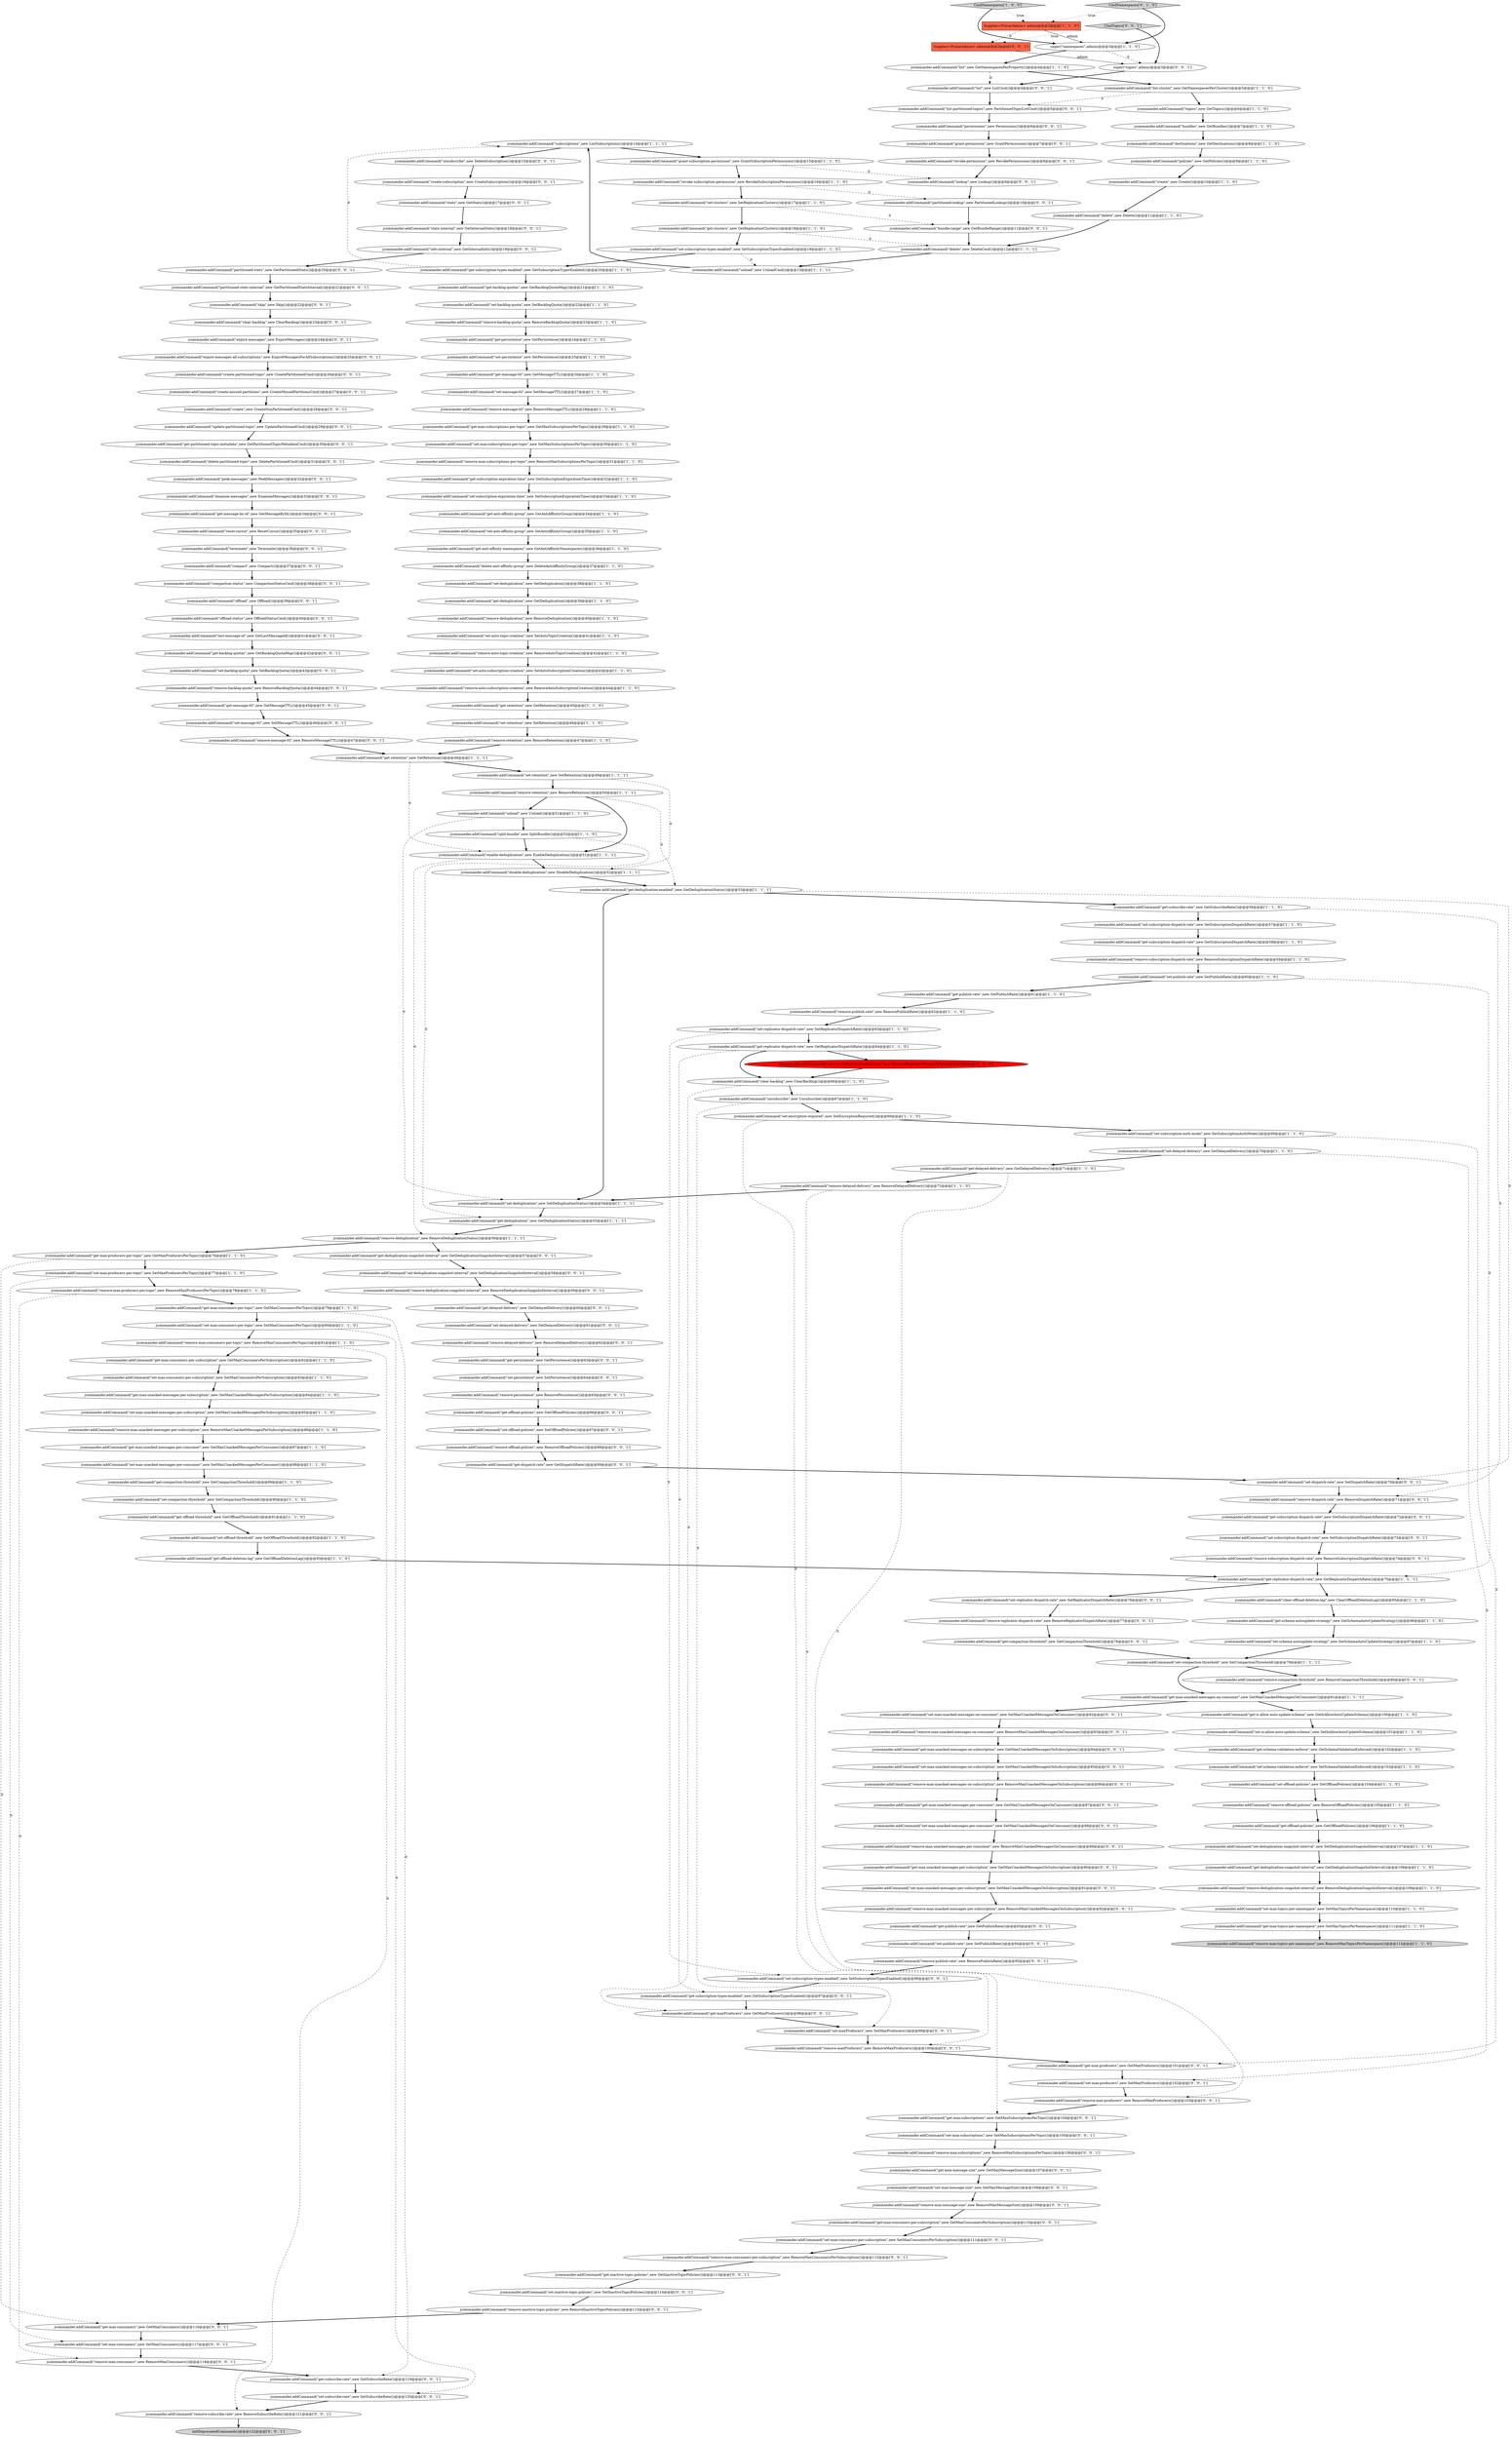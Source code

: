 digraph {
45 [style = filled, label = "jcommander.addCommand(\"set-schema-autoupdate-strategy\",new SetSchemaAutoUpdateStrategy())@@@97@@@['1', '1', '0']", fillcolor = white, shape = ellipse image = "AAA0AAABBB1BBB"];
143 [style = filled, label = "jcommander.addCommand(\"get-max-subscriptions\",new GetMaxSubscriptionsPerTopic())@@@104@@@['0', '0', '1']", fillcolor = white, shape = ellipse image = "AAA0AAABBB3BBB"];
87 [style = filled, label = "jcommander.addCommand(\"get-max-consumers-per-topic\",new GetMaxConsumersPerTopic())@@@79@@@['1', '1', '0']", fillcolor = white, shape = ellipse image = "AAA0AAABBB1BBB"];
219 [style = filled, label = "jcommander.addCommand(\"last-message-id\",new GetLastMessageId())@@@41@@@['0', '0', '1']", fillcolor = white, shape = ellipse image = "AAA0AAABBB3BBB"];
47 [style = filled, label = "jcommander.addCommand(\"get-replicator-dispatch-rate\",new GetReplicatorDispatchRate())@@@75@@@['1', '1', '1']", fillcolor = white, shape = ellipse image = "AAA0AAABBB1BBB"];
74 [style = filled, label = "jcommander.addCommand(\"remove-deduplication\",new RemoveDeduplication())@@@40@@@['1', '1', '0']", fillcolor = white, shape = ellipse image = "AAA0AAABBB1BBB"];
17 [style = filled, label = "jcommander.addCommand(\"set-backlog-quota\",new SetBacklogQuota())@@@22@@@['1', '1', '0']", fillcolor = white, shape = ellipse image = "AAA0AAABBB1BBB"];
13 [style = filled, label = "jcommander.addCommand(\"get-anti-affinity-group\",new GetAntiAffinityGroup())@@@34@@@['1', '1', '0']", fillcolor = white, shape = ellipse image = "AAA0AAABBB1BBB"];
34 [style = filled, label = "jcommander.addCommand(\"disable-deduplication\",new DisableDeduplication())@@@52@@@['1', '1', '1']", fillcolor = white, shape = ellipse image = "AAA0AAABBB1BBB"];
54 [style = filled, label = "jcommander.addCommand(\"create\",new Create())@@@10@@@['1', '1', '0']", fillcolor = white, shape = ellipse image = "AAA0AAABBB1BBB"];
194 [style = filled, label = "jcommander.addCommand(\"get-max-unacked-messages-per-subscription\",new GetMaxUnackedMessagesOnSubscription())@@@90@@@['0', '0', '1']", fillcolor = white, shape = ellipse image = "AAA0AAABBB3BBB"];
78 [style = filled, label = "jcommander.addCommand(\"remove-max-consumers-per-topic\",new RemoveMaxConsumersPerTopic())@@@81@@@['1', '1', '0']", fillcolor = white, shape = ellipse image = "AAA0AAABBB1BBB"];
186 [style = filled, label = "jcommander.addCommand(\"remove-max-unacked-messages-on-subscription\",new RemoveMaxUnackedMessagesOnSubscription())@@@86@@@['0', '0', '1']", fillcolor = white, shape = ellipse image = "AAA0AAABBB3BBB"];
67 [style = filled, label = "jcommander.addCommand(\"get-max-producers-per-topic\",new GetMaxProducersPerTopic())@@@76@@@['1', '1', '0']", fillcolor = white, shape = ellipse image = "AAA0AAABBB1BBB"];
210 [style = filled, label = "jcommander.addCommand(\"expire-messages\",new ExpireMessages())@@@24@@@['0', '0', '1']", fillcolor = white, shape = ellipse image = "AAA0AAABBB3BBB"];
26 [style = filled, label = "jcommander.addCommand(\"get-schema-autoupdate-strategy\",new GetSchemaAutoUpdateStrategy())@@@96@@@['1', '1', '0']", fillcolor = white, shape = ellipse image = "AAA0AAABBB1BBB"];
55 [style = filled, label = "jcommander.addCommand(\"get-backlog-quotas\",new GetBacklogQuotaMap())@@@21@@@['1', '1', '0']", fillcolor = white, shape = ellipse image = "AAA0AAABBB1BBB"];
159 [style = filled, label = "jcommander.addCommand(\"partitioned-lookup\",new PartitionedLookup())@@@10@@@['0', '0', '1']", fillcolor = white, shape = ellipse image = "AAA0AAABBB3BBB"];
73 [style = filled, label = "jcommander.addCommand(\"clear-offload-deletion-lag\",new ClearOffloadDeletionLag())@@@95@@@['1', '1', '0']", fillcolor = white, shape = ellipse image = "AAA0AAABBB1BBB"];
20 [style = filled, label = "jcommander.addCommand(\"get-delayed-delivery\",new GetDelayedDelivery())@@@71@@@['1', '1', '0']", fillcolor = white, shape = ellipse image = "AAA0AAABBB1BBB"];
58 [style = filled, label = "jcommander.addCommand(\"remove-max-unacked-messages-per-subscription\",new RemoveMaxUnackedMessagesPerSubscription())@@@86@@@['1', '1', '0']", fillcolor = white, shape = ellipse image = "AAA0AAABBB1BBB"];
90 [style = filled, label = "jcommander.addCommand(\"set-auto-subscription-creation\",new SetAutoSubscriptionCreation())@@@43@@@['1', '1', '0']", fillcolor = white, shape = ellipse image = "AAA0AAABBB1BBB"];
31 [style = filled, label = "jcommander.addCommand(\"get-max-topics-per-namespace\",new GetMaxTopicsPerNamespace())@@@111@@@['1', '1', '0']", fillcolor = white, shape = ellipse image = "AAA0AAABBB1BBB"];
25 [style = filled, label = "jcommander.addCommand(\"get-retention\",new GetRetention())@@@48@@@['1', '1', '1']", fillcolor = white, shape = ellipse image = "AAA0AAABBB1BBB"];
125 [style = filled, label = "jcommander.addCommand(\"remove-deduplication-snapshot-interval\",new RemoveDeduplicationSnapshotInterval())@@@59@@@['0', '0', '1']", fillcolor = white, shape = ellipse image = "AAA0AAABBB3BBB"];
138 [style = filled, label = "jcommander.addCommand(\"get-subscription-dispatch-rate\",new GetSubscriptionDispatchRate())@@@72@@@['0', '0', '1']", fillcolor = white, shape = ellipse image = "AAA0AAABBB3BBB"];
153 [style = filled, label = "jcommander.addCommand(\"peek-messages\",new PeekMessages())@@@32@@@['0', '0', '1']", fillcolor = white, shape = ellipse image = "AAA0AAABBB3BBB"];
11 [style = filled, label = "jcommander.addCommand(\"set-max-consumers-per-topic\",new SetMaxConsumersPerTopic())@@@80@@@['1', '1', '0']", fillcolor = white, shape = ellipse image = "AAA0AAABBB1BBB"];
181 [style = filled, label = "super(\"topics\",admin)@@@3@@@['0', '0', '1']", fillcolor = white, shape = ellipse image = "AAA0AAABBB3BBB"];
56 [style = filled, label = "jcommander.addCommand(\"set-clusters\",new SetReplicationClusters())@@@17@@@['1', '1', '0']", fillcolor = white, shape = ellipse image = "AAA0AAABBB1BBB"];
114 [style = filled, label = "jcommander.addCommand(\"remove-delayed-delivery\",new RemoveDelayedDelivery())@@@62@@@['0', '0', '1']", fillcolor = white, shape = ellipse image = "AAA0AAABBB3BBB"];
50 [style = filled, label = "jcommander.addCommand(\"set-subscription-auth-mode\",new SetSubscriptionAuthMode())@@@69@@@['1', '1', '0']", fillcolor = white, shape = ellipse image = "AAA0AAABBB1BBB"];
115 [style = filled, label = "jcommander.addCommand(\"partitioned-stats-internal\",new GetPartitionedStatsInternal())@@@21@@@['0', '0', '1']", fillcolor = white, shape = ellipse image = "AAA0AAABBB3BBB"];
215 [style = filled, label = "jcommander.addCommand(\"set-max-unacked-messages-on-consumer\",new SetMaxUnackedMessagesOnConsumer())@@@82@@@['0', '0', '1']", fillcolor = white, shape = ellipse image = "AAA0AAABBB3BBB"];
117 [style = filled, label = "jcommander.addCommand(\"set-persistence\",new SetPersistence())@@@64@@@['0', '0', '1']", fillcolor = white, shape = ellipse image = "AAA0AAABBB3BBB"];
167 [style = filled, label = "jcommander.addCommand(\"get-compaction-threshold\",new GetCompactionThreshold())@@@78@@@['0', '0', '1']", fillcolor = white, shape = ellipse image = "AAA0AAABBB3BBB"];
152 [style = filled, label = "jcommander.addCommand(\"create-subscription\",new CreateSubscription())@@@16@@@['0', '0', '1']", fillcolor = white, shape = ellipse image = "AAA0AAABBB3BBB"];
160 [style = filled, label = "jcommander.addCommand(\"get-max-unacked-messages-per-consumer\",new GetMaxUnackedMessagesOnConsumer())@@@87@@@['0', '0', '1']", fillcolor = white, shape = ellipse image = "AAA0AAABBB3BBB"];
192 [style = filled, label = "jcommander.addCommand(\"skip\",new Skip())@@@22@@@['0', '0', '1']", fillcolor = white, shape = ellipse image = "AAA0AAABBB3BBB"];
100 [style = filled, label = "jcommander.addCommand(\"set-deduplication\",new SetDeduplicationStatus())@@@54@@@['1', '1', '1']", fillcolor = white, shape = ellipse image = "AAA0AAABBB1BBB"];
141 [style = filled, label = "jcommander.addCommand(\"stats\",new GetStats())@@@17@@@['0', '0', '1']", fillcolor = white, shape = ellipse image = "AAA0AAABBB3BBB"];
216 [style = filled, label = "jcommander.addCommand(\"get-max-unacked-messages-on-subscription\",new GetMaxUnackedMessagesOnSubscription())@@@84@@@['0', '0', '1']", fillcolor = white, shape = ellipse image = "AAA0AAABBB3BBB"];
77 [style = filled, label = "jcommander.addCommand(\"get-message-ttl\",new GetMessageTTL())@@@26@@@['1', '1', '0']", fillcolor = white, shape = ellipse image = "AAA0AAABBB1BBB"];
205 [style = filled, label = "jcommander.addCommand(\"permissions\",new Permissions())@@@6@@@['0', '0', '1']", fillcolor = white, shape = ellipse image = "AAA0AAABBB3BBB"];
132 [style = filled, label = "jcommander.addCommand(\"get-inactive-topic-policies\",new GetInactiveTopicPolicies())@@@113@@@['0', '0', '1']", fillcolor = white, shape = ellipse image = "AAA0AAABBB3BBB"];
70 [style = filled, label = "jcommander.addCommand(\"get-max-consumers-per-subscription\",new GetMaxConsumersPerSubscription())@@@82@@@['1', '1', '0']", fillcolor = white, shape = ellipse image = "AAA0AAABBB1BBB"];
64 [style = filled, label = "jcommander.addCommand(\"get-compaction-threshold\",new GetCompactionThreshold())@@@89@@@['1', '1', '0']", fillcolor = white, shape = ellipse image = "AAA0AAABBB1BBB"];
14 [style = filled, label = "jcommander.addCommand(\"delete-anti-affinity-group\",new DeleteAntiAffinityGroup())@@@37@@@['1', '1', '0']", fillcolor = white, shape = ellipse image = "AAA0AAABBB1BBB"];
85 [style = filled, label = "CmdNamespaces['1', '0', '0']", fillcolor = lightgray, shape = diamond image = "AAA0AAABBB1BBB"];
189 [style = filled, label = "jcommander.addCommand(\"expire-messages-all-subscriptions\",new ExpireMessagesForAllSubscriptions())@@@25@@@['0', '0', '1']", fillcolor = white, shape = ellipse image = "AAA0AAABBB3BBB"];
36 [style = filled, label = "Supplier<PulsarAdmin> admin@@@2@@@['1', '1', '0']", fillcolor = tomato, shape = box image = "AAA0AAABBB1BBB"];
213 [style = filled, label = "jcommander.addCommand(\"remove-message-ttl\",new RemoveMessageTTL())@@@47@@@['0', '0', '1']", fillcolor = white, shape = ellipse image = "AAA0AAABBB3BBB"];
188 [style = filled, label = "jcommander.addCommand(\"set-max-unacked-messages-per-consumer\",new SetMaxUnackedMessagesOnConsumer())@@@88@@@['0', '0', '1']", fillcolor = white, shape = ellipse image = "AAA0AAABBB3BBB"];
166 [style = filled, label = "jcommander.addCommand(\"bundle-range\",new GetBundleRange())@@@11@@@['0', '0', '1']", fillcolor = white, shape = ellipse image = "AAA0AAABBB3BBB"];
72 [style = filled, label = "super(\"namespaces\",admin)@@@3@@@['1', '1', '0']", fillcolor = white, shape = ellipse image = "AAA0AAABBB1BBB"];
162 [style = filled, label = "jcommander.addCommand(\"offload\",new Offload())@@@39@@@['0', '0', '1']", fillcolor = white, shape = ellipse image = "AAA0AAABBB3BBB"];
201 [style = filled, label = "jcommander.addCommand(\"offload-status\",new OffloadStatusCmd())@@@40@@@['0', '0', '1']", fillcolor = white, shape = ellipse image = "AAA0AAABBB3BBB"];
158 [style = filled, label = "jcommander.addCommand(\"set-replicator-dispatch-rate\",new SetReplicatorDispatchRate())@@@76@@@['0', '0', '1']", fillcolor = white, shape = ellipse image = "AAA0AAABBB3BBB"];
197 [style = filled, label = "jcommander.addCommand(\"partitioned-stats\",new GetPartitionedStats())@@@20@@@['0', '0', '1']", fillcolor = white, shape = ellipse image = "AAA0AAABBB3BBB"];
84 [style = filled, label = "jcommander.addCommand(\"set-subscription-dispatch-rate\",new SetSubscriptionDispatchRate())@@@57@@@['1', '1', '0']", fillcolor = white, shape = ellipse image = "AAA0AAABBB1BBB"];
190 [style = filled, label = "jcommander.addCommand(\"set-delayed-delivery\",new SetDelayedDelivery())@@@61@@@['0', '0', '1']", fillcolor = white, shape = ellipse image = "AAA0AAABBB3BBB"];
59 [style = filled, label = "jcommander.addCommand(\"remove-message-ttl\",new RemoveMessageTTL())@@@28@@@['1', '1', '0']", fillcolor = white, shape = ellipse image = "AAA0AAABBB1BBB"];
128 [style = filled, label = "jcommander.addCommand(\"remove-max-consumers\",new RemoveMaxConsumers())@@@118@@@['0', '0', '1']", fillcolor = white, shape = ellipse image = "AAA0AAABBB3BBB"];
151 [style = filled, label = "initDeprecatedCommands()@@@122@@@['0', '0', '1']", fillcolor = lightgray, shape = ellipse image = "AAA0AAABBB3BBB"];
154 [style = filled, label = "jcommander.addCommand(\"stats-internal\",new GetInternalStats())@@@18@@@['0', '0', '1']", fillcolor = white, shape = ellipse image = "AAA0AAABBB3BBB"];
164 [style = filled, label = "jcommander.addCommand(\"clear-backlog\",new ClearBacklog())@@@23@@@['0', '0', '1']", fillcolor = white, shape = ellipse image = "AAA0AAABBB3BBB"];
172 [style = filled, label = "jcommander.addCommand(\"set-publish-rate\",new SetPublishRate())@@@94@@@['0', '0', '1']", fillcolor = white, shape = ellipse image = "AAA0AAABBB3BBB"];
3 [style = filled, label = "jcommander.addCommand(\"set-retention\",new SetRetention())@@@46@@@['1', '1', '0']", fillcolor = white, shape = ellipse image = "AAA0AAABBB1BBB"];
193 [style = filled, label = "jcommander.addCommand(\"get-delayed-delivery\",new GetDelayedDelivery())@@@60@@@['0', '0', '1']", fillcolor = white, shape = ellipse image = "AAA0AAABBB3BBB"];
131 [style = filled, label = "jcommander.addCommand(\"remove-compaction-threshold\",new RemoveCompactionThreshold())@@@80@@@['0', '0', '1']", fillcolor = white, shape = ellipse image = "AAA0AAABBB3BBB"];
4 [style = filled, label = "jcommander.addCommand(\"delete\",new Delete())@@@11@@@['1', '1', '0']", fillcolor = white, shape = ellipse image = "AAA0AAABBB1BBB"];
37 [style = filled, label = "jcommander.addCommand(\"set-subscription-types-enabled\",new SetSubscriptionTypesEnabled())@@@19@@@['1', '1', '0']", fillcolor = white, shape = ellipse image = "AAA0AAABBB1BBB"];
170 [style = filled, label = "Supplier<PulsarAdmin> admin@@@2@@@['0', '0', '1']", fillcolor = tomato, shape = box image = "AAA0AAABBB3BBB"];
191 [style = filled, label = "jcommander.addCommand(\"lookup\",new Lookup())@@@9@@@['0', '0', '1']", fillcolor = white, shape = ellipse image = "AAA0AAABBB3BBB"];
57 [style = filled, label = "jcommander.addCommand(\"remove-retention\",new RemoveRetention())@@@47@@@['1', '1', '0']", fillcolor = white, shape = ellipse image = "AAA0AAABBB1BBB"];
71 [style = filled, label = "jcommander.addCommand(\"get-offload-deletion-lag\",new GetOffloadDeletionLag())@@@93@@@['1', '1', '0']", fillcolor = white, shape = ellipse image = "AAA0AAABBB1BBB"];
200 [style = filled, label = "jcommander.addCommand(\"remove-max-unacked-messages-on-consumer\",new RemoveMaxUnackedMessagesOnConsumer())@@@83@@@['0', '0', '1']", fillcolor = white, shape = ellipse image = "AAA0AAABBB3BBB"];
135 [style = filled, label = "jcommander.addCommand(\"set-offload-policies\",new SetOffloadPolicies())@@@67@@@['0', '0', '1']", fillcolor = white, shape = ellipse image = "AAA0AAABBB3BBB"];
22 [style = filled, label = "jcommander.addCommand(\"policies\",new GetPolicies())@@@9@@@['1', '1', '0']", fillcolor = white, shape = ellipse image = "AAA0AAABBB1BBB"];
61 [style = filled, label = "jcommander.addCommand(\"enable-deduplication\",new EnableDeduplication())@@@51@@@['1', '1', '1']", fillcolor = white, shape = ellipse image = "AAA0AAABBB1BBB"];
19 [style = filled, label = "jcommander.addCommand(\"remove-deduplication\",new RemoveDeduplicationStatus())@@@56@@@['1', '1', '1']", fillcolor = white, shape = ellipse image = "AAA0AAABBB1BBB"];
207 [style = filled, label = "jcommander.addCommand(\"remove-max-unacked-messages-per-consumer\",new RemoveMaxUnackedMessagesOnConsumer())@@@89@@@['0', '0', '1']", fillcolor = white, shape = ellipse image = "AAA0AAABBB3BBB"];
9 [style = filled, label = "jcommander.addCommand(\"get-max-subscriptions-per-topic\",new GetMaxSubscriptionsPerTopic())@@@29@@@['1', '1', '0']", fillcolor = white, shape = ellipse image = "AAA0AAABBB1BBB"];
130 [style = filled, label = "jcommander.addCommand(\"get-deduplication-snapshot-interval\",new GetDeduplicationSnapshotInterval())@@@57@@@['0', '0', '1']", fillcolor = white, shape = ellipse image = "AAA0AAABBB3BBB"];
204 [style = filled, label = "CmdTopics['0', '0', '1']", fillcolor = lightgray, shape = diamond image = "AAA0AAABBB3BBB"];
30 [style = filled, label = "jcommander.addCommand(\"set-max-topics-per-namespace\",new SetMaxTopicsPerNamespace())@@@110@@@['1', '1', '0']", fillcolor = white, shape = ellipse image = "AAA0AAABBB1BBB"];
217 [style = filled, label = "jcommander.addCommand(\"get-max-consumers-per-subscription\",new GetMaxConsumersPerSubscription())@@@110@@@['0', '0', '1']", fillcolor = white, shape = ellipse image = "AAA0AAABBB3BBB"];
46 [style = filled, label = "jcommander.addCommand(\"set-anti-affinity-group\",new SetAntiAffinityGroup())@@@35@@@['1', '1', '0']", fillcolor = white, shape = ellipse image = "AAA0AAABBB1BBB"];
76 [style = filled, label = "jcommander.addCommand(\"set-max-consumers-per-subscription\",new SetMaxConsumersPerSubscription())@@@83@@@['1', '1', '0']", fillcolor = white, shape = ellipse image = "AAA0AAABBB1BBB"];
208 [style = filled, label = "jcommander.addCommand(\"set-subscription-types-enabled\",new SetSubscriptionTypesEnabled())@@@96@@@['0', '0', '1']", fillcolor = white, shape = ellipse image = "AAA0AAABBB3BBB"];
102 [style = filled, label = "jcommander.addCommand(\"get-subscribe-rate\",new GetSubscribeRate())@@@56@@@['1', '1', '0']", fillcolor = white, shape = ellipse image = "AAA0AAABBB1BBB"];
33 [style = filled, label = "jcommander.addCommand(\"get-publish-rate\",new GetPublishRate())@@@61@@@['1', '1', '0']", fillcolor = white, shape = ellipse image = "AAA0AAABBB1BBB"];
110 [style = filled, label = "jcommander.addCommand(\"get-offload-policies\",new GetOffloadPolicies())@@@106@@@['1', '1', '0']", fillcolor = white, shape = ellipse image = "AAA0AAABBB1BBB"];
171 [style = filled, label = "jcommander.addCommand(\"remove-inactive-topic-policies\",new RemoveInactiveTopicPolicies())@@@115@@@['0', '0', '1']", fillcolor = white, shape = ellipse image = "AAA0AAABBB3BBB"];
177 [style = filled, label = "jcommander.addCommand(\"set-inactive-topic-policies\",new SetInactiveTopicPolicies())@@@114@@@['0', '0', '1']", fillcolor = white, shape = ellipse image = "AAA0AAABBB3BBB"];
10 [style = filled, label = "jcommander.addCommand(\"set-deduplication\",new SetDeduplication())@@@38@@@['1', '1', '0']", fillcolor = white, shape = ellipse image = "AAA0AAABBB1BBB"];
145 [style = filled, label = "jcommander.addCommand(\"unsubscribe\",new DeleteSubscription())@@@15@@@['0', '0', '1']", fillcolor = white, shape = ellipse image = "AAA0AAABBB3BBB"];
21 [style = filled, label = "jcommander.addCommand(\"remove-subscription-dispatch-rate\",new RemoveSubscriptionDispatchRate())@@@59@@@['1', '1', '0']", fillcolor = white, shape = ellipse image = "AAA0AAABBB1BBB"];
212 [style = filled, label = "jcommander.addCommand(\"delete-partitioned-topic\",new DeletePartitionedCmd())@@@31@@@['0', '0', '1']", fillcolor = white, shape = ellipse image = "AAA0AAABBB3BBB"];
15 [style = filled, label = "jcommander.addCommand(\"get-subscription-types-enabled\",new GetSubscriptionTypesEnabled())@@@20@@@['1', '1', '0']", fillcolor = white, shape = ellipse image = "AAA0AAABBB1BBB"];
96 [style = filled, label = "jcommander.addCommand(\"remove-auto-subscription-creation\",new RemoveAutoSubscriptionCreation())@@@44@@@['1', '1', '0']", fillcolor = white, shape = ellipse image = "AAA0AAABBB1BBB"];
35 [style = filled, label = "jcommander.addCommand(\"set-replicator-dispatch-rate\",new SetReplicatorDispatchRate())@@@63@@@['1', '1', '0']", fillcolor = white, shape = ellipse image = "AAA0AAABBB1BBB"];
142 [style = filled, label = "jcommander.addCommand(\"get-partitioned-topic-metadata\",new GetPartitionedTopicMetadataCmd())@@@30@@@['0', '0', '1']", fillcolor = white, shape = ellipse image = "AAA0AAABBB3BBB"];
127 [style = filled, label = "jcommander.addCommand(\"remove-max-message-size\",new RemoveMaxMessageSize())@@@109@@@['0', '0', '1']", fillcolor = white, shape = ellipse image = "AAA0AAABBB3BBB"];
169 [style = filled, label = "jcommander.addCommand(\"remove-replicator-dispatch-rate\",new RemoveReplicatorDispatchRate())@@@77@@@['0', '0', '1']", fillcolor = white, shape = ellipse image = "AAA0AAABBB3BBB"];
39 [style = filled, label = "jcommander.addCommand(\"get-max-unacked-messages-per-subscription\",new GetMaxUnackedMessagesPerSubscription())@@@84@@@['1', '1', '0']", fillcolor = white, shape = ellipse image = "AAA0AAABBB1BBB"];
5 [style = filled, label = "jcommander.addCommand(\"remove-delayed-delivery\",new RemoveDelayedDelivery())@@@72@@@['1', '1', '0']", fillcolor = white, shape = ellipse image = "AAA0AAABBB1BBB"];
126 [style = filled, label = "jcommander.addCommand(\"remove-subscribe-rate\",new RemoveSubscribeRate())@@@121@@@['0', '0', '1']", fillcolor = white, shape = ellipse image = "AAA0AAABBB3BBB"];
53 [style = filled, label = "jcommander.addCommand(\"subscriptions\",new ListSubscriptions())@@@14@@@['1', '1', '1']", fillcolor = white, shape = ellipse image = "AAA0AAABBB1BBB"];
0 [style = filled, label = "jcommander.addCommand(\"split-bundle\",new SplitBundle())@@@52@@@['1', '1', '0']", fillcolor = white, shape = ellipse image = "AAA0AAABBB1BBB"];
178 [style = filled, label = "jcommander.addCommand(\"set-max-consumers\",new SetMaxConsumers())@@@117@@@['0', '0', '1']", fillcolor = white, shape = ellipse image = "AAA0AAABBB3BBB"];
155 [style = filled, label = "jcommander.addCommand(\"remove-maxProducers\",new RemoveMaxProducers())@@@100@@@['0', '0', '1']", fillcolor = white, shape = ellipse image = "AAA0AAABBB3BBB"];
150 [style = filled, label = "jcommander.addCommand(\"get-message-ttl\",new GetMessageTTL())@@@45@@@['0', '0', '1']", fillcolor = white, shape = ellipse image = "AAA0AAABBB3BBB"];
82 [style = filled, label = "jcommander.addCommand(\"get-max-unacked-messages-on-consumer\",new GetMaxUnackedMessagesOnConsumer())@@@81@@@['1', '1', '1']", fillcolor = white, shape = ellipse image = "AAA0AAABBB1BBB"];
94 [style = filled, label = "jcommander.addCommand(\"remove-max-topics-per-namespace\",new RemoveMaxTopicsPerNamespace())@@@112@@@['1', '1', '0']", fillcolor = lightgray, shape = ellipse image = "AAA0AAABBB1BBB"];
62 [style = filled, label = "jcommander.addCommand(\"get-offload-threshold\",new GetOffloadThreshold())@@@91@@@['1', '1', '0']", fillcolor = white, shape = ellipse image = "AAA0AAABBB1BBB"];
121 [style = filled, label = "jcommander.addCommand(\"remove-max-consumers-per-subscription\",new RemoveMaxConsumersPerSubscription())@@@112@@@['0', '0', '1']", fillcolor = white, shape = ellipse image = "AAA0AAABBB3BBB"];
66 [style = filled, label = "jcommander.addCommand(\"set-compaction-threshold\",new SetCompactionThreshold())@@@90@@@['1', '1', '0']", fillcolor = white, shape = ellipse image = "AAA0AAABBB1BBB"];
136 [style = filled, label = "jcommander.addCommand(\"set-message-ttl\",new SetMessageTTL())@@@46@@@['0', '0', '1']", fillcolor = white, shape = ellipse image = "AAA0AAABBB3BBB"];
176 [style = filled, label = "jcommander.addCommand(\"get-persistence\",new GetPersistence())@@@63@@@['0', '0', '1']", fillcolor = white, shape = ellipse image = "AAA0AAABBB3BBB"];
32 [style = filled, label = "jcommander.addCommand(\"set-retention\",new SetRetention())@@@49@@@['1', '1', '1']", fillcolor = white, shape = ellipse image = "AAA0AAABBB1BBB"];
103 [style = filled, label = "jcommander.addCommand(\"grant-subscription-permission\",new GrantSubscriptionPermissions())@@@15@@@['1', '1', '0']", fillcolor = white, shape = ellipse image = "AAA0AAABBB1BBB"];
148 [style = filled, label = "jcommander.addCommand(\"set-dispatch-rate\",new SetDispatchRate())@@@70@@@['0', '0', '1']", fillcolor = white, shape = ellipse image = "AAA0AAABBB3BBB"];
12 [style = filled, label = "jcommander.addCommand(\"get-deduplication-snapshot-interval\",new GetDeduplicationSnapshotInterval())@@@108@@@['1', '1', '0']", fillcolor = white, shape = ellipse image = "AAA0AAABBB1BBB"];
165 [style = filled, label = "jcommander.addCommand(\"create-partitioned-topic\",new CreatePartitionedCmd())@@@26@@@['0', '0', '1']", fillcolor = white, shape = ellipse image = "AAA0AAABBB3BBB"];
146 [style = filled, label = "jcommander.addCommand(\"get-publish-rate\",new GetPublishRate())@@@93@@@['0', '0', '1']", fillcolor = white, shape = ellipse image = "AAA0AAABBB3BBB"];
161 [style = filled, label = "jcommander.addCommand(\"remove-publish-rate\",new RemovePublishRate())@@@95@@@['0', '0', '1']", fillcolor = white, shape = ellipse image = "AAA0AAABBB3BBB"];
179 [style = filled, label = "jcommander.addCommand(\"remove-max-producers\",new RemoveMaxProducers())@@@103@@@['0', '0', '1']", fillcolor = white, shape = ellipse image = "AAA0AAABBB3BBB"];
1 [style = filled, label = "jcommander.addCommand(\"set-offload-threshold\",new SetOffloadThreshold())@@@92@@@['1', '1', '0']", fillcolor = white, shape = ellipse image = "AAA0AAABBB1BBB"];
79 [style = filled, label = "jcommander.addCommand(\"remove-publish-rate\",new RemovePublishRate())@@@62@@@['1', '1', '0']", fillcolor = white, shape = ellipse image = "AAA0AAABBB1BBB"];
111 [style = filled, label = "jcommander.addCommand(\"remove-replicator-dispatch-rate\",new RemoveReplicatorDispatchRate())@@@65@@@['0', '1', '0']", fillcolor = red, shape = ellipse image = "AAA1AAABBB2BBB"];
6 [style = filled, label = "jcommander.addCommand(\"get-clusters\",new GetReplicationClusters())@@@18@@@['1', '1', '0']", fillcolor = white, shape = ellipse image = "AAA0AAABBB1BBB"];
185 [style = filled, label = "jcommander.addCommand(\"get-max-producers\",new GetMaxProducers())@@@101@@@['0', '0', '1']", fillcolor = white, shape = ellipse image = "AAA0AAABBB3BBB"];
106 [style = filled, label = "jcommander.addCommand(\"remove-offload-policies\",new RemoveOffloadPolicies())@@@105@@@['1', '1', '0']", fillcolor = white, shape = ellipse image = "AAA0AAABBB1BBB"];
18 [style = filled, label = "jcommander.addCommand(\"set-max-subscriptions-per-topic\",new SetMaxSubscriptionsPerTopic())@@@30@@@['1', '1', '0']", fillcolor = white, shape = ellipse image = "AAA0AAABBB1BBB"];
29 [style = filled, label = "jcommander.addCommand(\"get-retention\",new GetRetention())@@@45@@@['1', '1', '0']", fillcolor = white, shape = ellipse image = "AAA0AAABBB1BBB"];
42 [style = filled, label = "jcommander.addCommand(\"remove-retention\",new RemoveRetention())@@@50@@@['1', '1', '1']", fillcolor = white, shape = ellipse image = "AAA0AAABBB1BBB"];
60 [style = filled, label = "jcommander.addCommand(\"unload\",new UnloadCmd())@@@13@@@['1', '1', '1']", fillcolor = white, shape = ellipse image = "AAA0AAABBB1BBB"];
23 [style = filled, label = "jcommander.addCommand(\"remove-backlog-quota\",new RemoveBacklogQuota())@@@23@@@['1', '1', '0']", fillcolor = white, shape = ellipse image = "AAA0AAABBB1BBB"];
52 [style = filled, label = "jcommander.addCommand(\"get-is-allow-auto-update-schema\",new GetIsAllowAutoUpdateSchema())@@@100@@@['1', '1', '0']", fillcolor = white, shape = ellipse image = "AAA0AAABBB1BBB"];
48 [style = filled, label = "jcommander.addCommand(\"set-persistence\",new SetPersistence())@@@25@@@['1', '1', '0']", fillcolor = white, shape = ellipse image = "AAA0AAABBB1BBB"];
196 [style = filled, label = "jcommander.addCommand(\"create\",new CreateNonPartitionedCmd())@@@28@@@['0', '0', '1']", fillcolor = white, shape = ellipse image = "AAA0AAABBB3BBB"];
7 [style = filled, label = "jcommander.addCommand(\"set-max-producers-per-topic\",new SetMaxProducersPerTopic())@@@77@@@['1', '1', '0']", fillcolor = white, shape = ellipse image = "AAA0AAABBB1BBB"];
123 [style = filled, label = "jcommander.addCommand(\"update-partitioned-topic\",new UpdatePartitionedCmd())@@@29@@@['0', '0', '1']", fillcolor = white, shape = ellipse image = "AAA0AAABBB3BBB"];
107 [style = filled, label = "jcommander.addCommand(\"get-subscription-expiration-time\",new GetSubscriptionExpirationTime())@@@32@@@['1', '1', '0']", fillcolor = white, shape = ellipse image = "AAA0AAABBB1BBB"];
149 [style = filled, label = "jcommander.addCommand(\"remove-backlog-quota\",new RemoveBacklogQuota())@@@44@@@['0', '0', '1']", fillcolor = white, shape = ellipse image = "AAA0AAABBB3BBB"];
199 [style = filled, label = "jcommander.addCommand(\"remove-dispatch-rate\",new RemoveDispatchRate())@@@71@@@['0', '0', '1']", fillcolor = white, shape = ellipse image = "AAA0AAABBB3BBB"];
93 [style = filled, label = "jcommander.addCommand(\"set-offload-policies\",new SetOffloadPolicies())@@@104@@@['1', '1', '0']", fillcolor = white, shape = ellipse image = "AAA0AAABBB1BBB"];
51 [style = filled, label = "jcommander.addCommand(\"set-deduplication-snapshot-interval\",new SetDeduplicationSnapshotInterval())@@@107@@@['1', '1', '0']", fillcolor = white, shape = ellipse image = "AAA0AAABBB1BBB"];
157 [style = filled, label = "jcommander.addCommand(\"get-max-message-size\",new GetMaxMessageSize())@@@107@@@['0', '0', '1']", fillcolor = white, shape = ellipse image = "AAA0AAABBB3BBB"];
133 [style = filled, label = "jcommander.addCommand(\"set-backlog-quota\",new SetBacklogQuota())@@@43@@@['0', '0', '1']", fillcolor = white, shape = ellipse image = "AAA0AAABBB3BBB"];
49 [style = filled, label = "jcommander.addCommand(\"get-persistence\",new GetPersistence())@@@24@@@['1', '1', '0']", fillcolor = white, shape = ellipse image = "AAA0AAABBB1BBB"];
140 [style = filled, label = "jcommander.addCommand(\"get-maxProducers\",new GetMaxProducers())@@@98@@@['0', '0', '1']", fillcolor = white, shape = ellipse image = "AAA0AAABBB3BBB"];
86 [style = filled, label = "jcommander.addCommand(\"get-subscription-dispatch-rate\",new GetSubscriptionDispatchRate())@@@58@@@['1', '1', '0']", fillcolor = white, shape = ellipse image = "AAA0AAABBB1BBB"];
134 [style = filled, label = "jcommander.addCommand(\"get-backlog-quotas\",new GetBacklogQuotaMap())@@@42@@@['0', '0', '1']", fillcolor = white, shape = ellipse image = "AAA0AAABBB3BBB"];
28 [style = filled, label = "jcommander.addCommand(\"set-is-allow-auto-update-schema\",new SetIsAllowAutoUpdateSchema())@@@101@@@['1', '1', '0']", fillcolor = white, shape = ellipse image = "AAA0AAABBB1BBB"];
184 [style = filled, label = "jcommander.addCommand(\"create-missed-partitions\",new CreateMissedPartitionsCmd())@@@27@@@['0', '0', '1']", fillcolor = white, shape = ellipse image = "AAA0AAABBB3BBB"];
120 [style = filled, label = "jcommander.addCommand(\"examine-messages\",new ExamineMessages())@@@33@@@['0', '0', '1']", fillcolor = white, shape = ellipse image = "AAA0AAABBB3BBB"];
198 [style = filled, label = "jcommander.addCommand(\"get-dispatch-rate\",new GetDispatchRate())@@@69@@@['0', '0', '1']", fillcolor = white, shape = ellipse image = "AAA0AAABBB3BBB"];
214 [style = filled, label = "jcommander.addCommand(\"grant-permission\",new GrantPermissions())@@@7@@@['0', '0', '1']", fillcolor = white, shape = ellipse image = "AAA0AAABBB3BBB"];
83 [style = filled, label = "jcommander.addCommand(\"remove-max-subscriptions-per-topic\",new RemoveMaxSubscriptionsPerTopic())@@@31@@@['1', '1', '0']", fillcolor = white, shape = ellipse image = "AAA0AAABBB1BBB"];
95 [style = filled, label = "jcommander.addCommand(\"revoke-subscription-permission\",new RevokeSubscriptionPermissions())@@@16@@@['1', '1', '0']", fillcolor = white, shape = ellipse image = "AAA0AAABBB1BBB"];
163 [style = filled, label = "jcommander.addCommand(\"info-internal\",new GetInternalInfo())@@@19@@@['0', '0', '1']", fillcolor = white, shape = ellipse image = "AAA0AAABBB3BBB"];
119 [style = filled, label = "jcommander.addCommand(\"list\",new ListCmd())@@@4@@@['0', '0', '1']", fillcolor = white, shape = ellipse image = "AAA0AAABBB3BBB"];
174 [style = filled, label = "jcommander.addCommand(\"set-subscription-dispatch-rate\",new SetSubscriptionDispatchRate())@@@73@@@['0', '0', '1']", fillcolor = white, shape = ellipse image = "AAA0AAABBB3BBB"];
202 [style = filled, label = "jcommander.addCommand(\"remove-offload-policies\",new RemoveOffloadPolicies())@@@68@@@['0', '0', '1']", fillcolor = white, shape = ellipse image = "AAA0AAABBB3BBB"];
209 [style = filled, label = "jcommander.addCommand(\"terminate\",new Terminate())@@@36@@@['0', '0', '1']", fillcolor = white, shape = ellipse image = "AAA0AAABBB3BBB"];
98 [style = filled, label = "jcommander.addCommand(\"set-encryption-required\",new SetEncryptionRequired())@@@68@@@['1', '1', '0']", fillcolor = white, shape = ellipse image = "AAA0AAABBB1BBB"];
211 [style = filled, label = "jcommander.addCommand(\"get-subscribe-rate\",new GetSubscribeRate())@@@119@@@['0', '0', '1']", fillcolor = white, shape = ellipse image = "AAA0AAABBB3BBB"];
112 [style = filled, label = "CmdNamespaces['0', '1', '0']", fillcolor = lightgray, shape = diamond image = "AAA0AAABBB2BBB"];
124 [style = filled, label = "jcommander.addCommand(\"get-subscription-types-enabled\",new GetSubscriptionTypesEnabled())@@@97@@@['0', '0', '1']", fillcolor = white, shape = ellipse image = "AAA0AAABBB3BBB"];
147 [style = filled, label = "jcommander.addCommand(\"set-max-unacked-messages-per-subscription\",new SetMaxUnackedMessagesOnSubscription())@@@91@@@['0', '0', '1']", fillcolor = white, shape = ellipse image = "AAA0AAABBB3BBB"];
63 [style = filled, label = "jcommander.addCommand(\"set-publish-rate\",new SetPublishRate())@@@60@@@['1', '1', '0']", fillcolor = white, shape = ellipse image = "AAA0AAABBB1BBB"];
75 [style = filled, label = "jcommander.addCommand(\"unsubscribe\",new Unsubscribe())@@@67@@@['1', '1', '0']", fillcolor = white, shape = ellipse image = "AAA0AAABBB1BBB"];
116 [style = filled, label = "jcommander.addCommand(\"remove-persistence\",new RemovePersistence())@@@65@@@['0', '0', '1']", fillcolor = white, shape = ellipse image = "AAA0AAABBB3BBB"];
206 [style = filled, label = "jcommander.addCommand(\"remove-max-unacked-messages-per-subscription\",new RemoveMaxUnackedMessagesOnSubscription())@@@92@@@['0', '0', '1']", fillcolor = white, shape = ellipse image = "AAA0AAABBB3BBB"];
27 [style = filled, label = "jcommander.addCommand(\"set-compaction-threshold\",new SetCompactionThreshold())@@@79@@@['1', '1', '1']", fillcolor = white, shape = ellipse image = "AAA0AAABBB1BBB"];
41 [style = filled, label = "jcommander.addCommand(\"list-cluster\",new GetNamespacesPerCluster())@@@5@@@['1', '1', '0']", fillcolor = white, shape = ellipse image = "AAA0AAABBB1BBB"];
2 [style = filled, label = "jcommander.addCommand(\"set-subscription-expiration-time\",new SetSubscriptionExpirationTime())@@@33@@@['1', '1', '0']", fillcolor = white, shape = ellipse image = "AAA0AAABBB1BBB"];
24 [style = filled, label = "jcommander.addCommand(\"topics\",new GetTopics())@@@6@@@['1', '1', '0']", fillcolor = white, shape = ellipse image = "AAA0AAABBB1BBB"];
139 [style = filled, label = "jcommander.addCommand(\"set-deduplication-snapshot-interval\",new SetDeduplicationSnapshotInterval())@@@58@@@['0', '0', '1']", fillcolor = white, shape = ellipse image = "AAA0AAABBB3BBB"];
129 [style = filled, label = "jcommander.addCommand(\"remove-subscription-dispatch-rate\",new RemoveSubscriptionDispatchRate())@@@74@@@['0', '0', '1']", fillcolor = white, shape = ellipse image = "AAA0AAABBB3BBB"];
182 [style = filled, label = "jcommander.addCommand(\"set-max-unacked-messages-on-subscription\",new SetMaxUnackedMessagesOnSubscription())@@@85@@@['0', '0', '1']", fillcolor = white, shape = ellipse image = "AAA0AAABBB3BBB"];
88 [style = filled, label = "jcommander.addCommand(\"set-delayed-delivery\",new SetDelayedDelivery())@@@70@@@['1', '1', '0']", fillcolor = white, shape = ellipse image = "AAA0AAABBB1BBB"];
113 [style = filled, label = "jcommander.addCommand(\"list-partitioned-topics\",new PartitionedTopicListCmd())@@@5@@@['0', '0', '1']", fillcolor = white, shape = ellipse image = "AAA0AAABBB3BBB"];
81 [style = filled, label = "jcommander.addCommand(\"get-deduplication-enabled\",new GetDeduplicationStatus())@@@53@@@['1', '1', '1']", fillcolor = white, shape = ellipse image = "AAA0AAABBB1BBB"];
80 [style = filled, label = "jcommander.addCommand(\"set-schema-validation-enforce\",new SetSchemaValidationEnforced())@@@103@@@['1', '1', '0']", fillcolor = white, shape = ellipse image = "AAA0AAABBB1BBB"];
156 [style = filled, label = "jcommander.addCommand(\"set-max-producers\",new SetMaxProducers())@@@102@@@['0', '0', '1']", fillcolor = white, shape = ellipse image = "AAA0AAABBB3BBB"];
8 [style = filled, label = "jcommander.addCommand(\"set-message-ttl\",new SetMessageTTL())@@@27@@@['1', '1', '0']", fillcolor = white, shape = ellipse image = "AAA0AAABBB1BBB"];
89 [style = filled, label = "jcommander.addCommand(\"set-max-unacked-messages-per-consumer\",new SetMaxUnackedMessagesPerConsumer())@@@88@@@['1', '1', '0']", fillcolor = white, shape = ellipse image = "AAA0AAABBB1BBB"];
108 [style = filled, label = "jcommander.addCommand(\"get-schema-validation-enforce\",new GetSchemaValidationEnforced())@@@102@@@['1', '1', '0']", fillcolor = white, shape = ellipse image = "AAA0AAABBB1BBB"];
101 [style = filled, label = "jcommander.addCommand(\"get-replicator-dispatch-rate\",new GetReplicatorDispatchRate())@@@64@@@['1', '1', '0']", fillcolor = white, shape = ellipse image = "AAA0AAABBB1BBB"];
180 [style = filled, label = "jcommander.addCommand(\"reset-cursor\",new ResetCursor())@@@35@@@['0', '0', '1']", fillcolor = white, shape = ellipse image = "AAA0AAABBB3BBB"];
137 [style = filled, label = "jcommander.addCommand(\"remove-max-subscriptions\",new RemoveMaxSubscriptionsPerTopic())@@@106@@@['0', '0', '1']", fillcolor = white, shape = ellipse image = "AAA0AAABBB3BBB"];
38 [style = filled, label = "jcommander.addCommand(\"clear-backlog\",new ClearBacklog())@@@66@@@['1', '1', '0']", fillcolor = white, shape = ellipse image = "AAA0AAABBB1BBB"];
40 [style = filled, label = "jcommander.addCommand(\"remove-deduplication-snapshot-interval\",new RemoveDeduplicationSnapshotInterval())@@@109@@@['1', '1', '0']", fillcolor = white, shape = ellipse image = "AAA0AAABBB1BBB"];
109 [style = filled, label = "jcommander.addCommand(\"get-max-unacked-messages-per-consumer\",new GetMaxUnackedMessagesPerConsumer())@@@87@@@['1', '1', '0']", fillcolor = white, shape = ellipse image = "AAA0AAABBB1BBB"];
43 [style = filled, label = "jcommander.addCommand(\"list\",new GetNamespacesPerProperty())@@@4@@@['1', '1', '0']", fillcolor = white, shape = ellipse image = "AAA0AAABBB1BBB"];
91 [style = filled, label = "jcommander.addCommand(\"set-max-unacked-messages-per-subscription\",new SetMaxUnackedMessagesPerSubscription())@@@85@@@['1', '1', '0']", fillcolor = white, shape = ellipse image = "AAA0AAABBB1BBB"];
175 [style = filled, label = "jcommander.addCommand(\"compaction-status\",new CompactionStatusCmd())@@@38@@@['0', '0', '1']", fillcolor = white, shape = ellipse image = "AAA0AAABBB3BBB"];
187 [style = filled, label = "jcommander.addCommand(\"set-maxProducers\",new SetMaxProducers())@@@99@@@['0', '0', '1']", fillcolor = white, shape = ellipse image = "AAA0AAABBB3BBB"];
69 [style = filled, label = "jcommander.addCommand(\"get-deduplication\",new GetDeduplication())@@@39@@@['1', '1', '0']", fillcolor = white, shape = ellipse image = "AAA0AAABBB1BBB"];
44 [style = filled, label = "jcommander.addCommand(\"delete\",new DeleteCmd())@@@12@@@['1', '1', '1']", fillcolor = white, shape = ellipse image = "AAA0AAABBB1BBB"];
218 [style = filled, label = "jcommander.addCommand(\"set-max-message-size\",new SetMaxMessageSize())@@@108@@@['0', '0', '1']", fillcolor = white, shape = ellipse image = "AAA0AAABBB3BBB"];
168 [style = filled, label = "jcommander.addCommand(\"compact\",new Compact())@@@37@@@['0', '0', '1']", fillcolor = white, shape = ellipse image = "AAA0AAABBB3BBB"];
65 [style = filled, label = "jcommander.addCommand(\"remove-max-producers-per-topic\",new RemoveMaxProducersPerTopic())@@@78@@@['1', '1', '0']", fillcolor = white, shape = ellipse image = "AAA0AAABBB1BBB"];
118 [style = filled, label = "jcommander.addCommand(\"set-subscribe-rate\",new SetSubscribeRate())@@@120@@@['0', '0', '1']", fillcolor = white, shape = ellipse image = "AAA0AAABBB3BBB"];
68 [style = filled, label = "jcommander.addCommand(\"get-anti-affinity-namespaces\",new GetAntiAffinityNamespaces())@@@36@@@['1', '1', '0']", fillcolor = white, shape = ellipse image = "AAA0AAABBB1BBB"];
183 [style = filled, label = "jcommander.addCommand(\"set-max-consumers-per-subscription\",new SetMaxConsumersPerSubscription())@@@111@@@['0', '0', '1']", fillcolor = white, shape = ellipse image = "AAA0AAABBB3BBB"];
16 [style = filled, label = "jcommander.addCommand(\"destinations\",new GetDestinations())@@@8@@@['1', '1', '0']", fillcolor = white, shape = ellipse image = "AAA0AAABBB1BBB"];
173 [style = filled, label = "jcommander.addCommand(\"revoke-permission\",new RevokePermissions())@@@8@@@['0', '0', '1']", fillcolor = white, shape = ellipse image = "AAA0AAABBB3BBB"];
195 [style = filled, label = "jcommander.addCommand(\"get-message-by-id\",new GetMessageById())@@@34@@@['0', '0', '1']", fillcolor = white, shape = ellipse image = "AAA0AAABBB3BBB"];
144 [style = filled, label = "jcommander.addCommand(\"set-max-subscriptions\",new SetMaxSubscriptionsPerTopic())@@@105@@@['0', '0', '1']", fillcolor = white, shape = ellipse image = "AAA0AAABBB3BBB"];
99 [style = filled, label = "jcommander.addCommand(\"set-auto-topic-creation\",new SetAutoTopicCreation())@@@41@@@['1', '1', '0']", fillcolor = white, shape = ellipse image = "AAA0AAABBB1BBB"];
97 [style = filled, label = "jcommander.addCommand(\"remove-auto-topic-creation\",new RemoveAutoTopicCreation())@@@42@@@['1', '1', '0']", fillcolor = white, shape = ellipse image = "AAA0AAABBB1BBB"];
104 [style = filled, label = "jcommander.addCommand(\"bundles\",new GetBundles())@@@7@@@['1', '1', '0']", fillcolor = white, shape = ellipse image = "AAA0AAABBB1BBB"];
203 [style = filled, label = "jcommander.addCommand(\"get-max-consumers\",new GetMaxConsumers())@@@116@@@['0', '0', '1']", fillcolor = white, shape = ellipse image = "AAA0AAABBB3BBB"];
92 [style = filled, label = "jcommander.addCommand(\"unload\",new Unload())@@@51@@@['1', '1', '0']", fillcolor = white, shape = ellipse image = "AAA0AAABBB1BBB"];
122 [style = filled, label = "jcommander.addCommand(\"get-offload-policies\",new GetOffloadPolicies())@@@66@@@['0', '0', '1']", fillcolor = white, shape = ellipse image = "AAA0AAABBB3BBB"];
105 [style = filled, label = "jcommander.addCommand(\"get-deduplication\",new GetDeduplicationStatus())@@@55@@@['1', '1', '1']", fillcolor = white, shape = ellipse image = "AAA0AAABBB1BBB"];
48->77 [style = bold, label=""];
15->55 [style = bold, label=""];
55->17 [style = bold, label=""];
177->171 [style = bold, label=""];
141->154 [style = bold, label=""];
150->136 [style = bold, label=""];
164->210 [style = bold, label=""];
96->29 [style = bold, label=""];
78->70 [style = bold, label=""];
59->9 [style = bold, label=""];
45->27 [style = bold, label=""];
175->162 [style = bold, label=""];
82->215 [style = bold, label=""];
60->53 [style = bold, label=""];
49->48 [style = bold, label=""];
106->110 [style = bold, label=""];
112->36 [style = dotted, label="true"];
186->160 [style = bold, label=""];
37->15 [style = bold, label=""];
66->62 [style = bold, label=""];
185->156 [style = bold, label=""];
204->170 [style = dotted, label="true"];
27->82 [style = bold, label=""];
115->192 [style = bold, label=""];
136->213 [style = bold, label=""];
167->27 [style = bold, label=""];
88->20 [style = bold, label=""];
4->44 [style = bold, label=""];
32->34 [style = dashed, label="0"];
53->103 [style = bold, label=""];
190->114 [style = bold, label=""];
99->97 [style = bold, label=""];
38->140 [style = dashed, label="0"];
103->191 [style = dashed, label="0"];
77->8 [style = bold, label=""];
205->214 [style = bold, label=""];
52->28 [style = bold, label=""];
180->209 [style = bold, label=""];
174->129 [style = bold, label=""];
146->172 [style = bold, label=""];
12->40 [style = bold, label=""];
170->181 [style = solid, label="admin"];
204->181 [style = bold, label=""];
98->155 [style = dashed, label="0"];
65->87 [style = bold, label=""];
71->47 [style = bold, label=""];
162->201 [style = bold, label=""];
88->156 [style = dashed, label="0"];
129->47 [style = bold, label=""];
104->16 [style = bold, label=""];
130->139 [style = bold, label=""];
118->126 [style = bold, label=""];
171->203 [style = bold, label=""];
102->199 [style = dashed, label="0"];
50->185 [style = dashed, label="0"];
81->102 [style = bold, label=""];
13->46 [style = bold, label=""];
195->180 [style = bold, label=""];
67->203 [style = dashed, label="0"];
82->52 [style = bold, label=""];
15->53 [style = dashed, label="0"];
25->61 [style = dashed, label="0"];
169->167 [style = bold, label=""];
81->148 [style = dashed, label="0"];
191->159 [style = bold, label=""];
61->19 [style = dashed, label="0"];
28->108 [style = bold, label=""];
189->165 [style = bold, label=""];
216->182 [style = bold, label=""];
187->155 [style = bold, label=""];
122->135 [style = bold, label=""];
128->211 [style = bold, label=""];
80->93 [style = bold, label=""];
23->49 [style = bold, label=""];
68->14 [style = bold, label=""];
149->150 [style = bold, label=""];
124->140 [style = bold, label=""];
100->105 [style = bold, label=""];
160->188 [style = bold, label=""];
108->80 [style = bold, label=""];
27->131 [style = bold, label=""];
215->200 [style = bold, label=""];
105->19 [style = bold, label=""];
121->132 [style = bold, label=""];
110->51 [style = bold, label=""];
41->113 [style = dashed, label="0"];
168->175 [style = bold, label=""];
81->100 [style = bold, label=""];
14->10 [style = bold, label=""];
201->219 [style = bold, label=""];
148->199 [style = bold, label=""];
91->58 [style = bold, label=""];
209->168 [style = bold, label=""];
90->96 [style = bold, label=""];
72->181 [style = dashed, label="0"];
172->161 [style = bold, label=""];
173->191 [style = bold, label=""];
57->25 [style = bold, label=""];
206->146 [style = bold, label=""];
86->21 [style = bold, label=""];
111->38 [style = bold, label=""];
208->124 [style = bold, label=""];
72->43 [style = bold, label=""];
188->207 [style = bold, label=""];
5->100 [style = bold, label=""];
165->184 [style = bold, label=""];
139->125 [style = bold, label=""];
74->99 [style = bold, label=""];
11->78 [style = bold, label=""];
95->159 [style = dashed, label="0"];
154->163 [style = bold, label=""];
42->92 [style = bold, label=""];
92->0 [style = bold, label=""];
157->218 [style = bold, label=""];
78->126 [style = dashed, label="0"];
102->84 [style = bold, label=""];
64->66 [style = bold, label=""];
214->173 [style = bold, label=""];
46->68 [style = bold, label=""];
83->107 [style = bold, label=""];
22->54 [style = bold, label=""];
143->144 [style = bold, label=""];
145->152 [style = bold, label=""];
32->42 [style = bold, label=""];
95->56 [style = bold, label=""];
144->137 [style = bold, label=""];
36->170 [style = dashed, label="0"];
6->44 [style = dashed, label="0"];
42->61 [style = bold, label=""];
161->208 [style = bold, label=""];
217->183 [style = bold, label=""];
18->83 [style = bold, label=""];
69->74 [style = bold, label=""];
19->67 [style = bold, label=""];
53->145 [style = bold, label=""];
56->6 [style = bold, label=""];
153->120 [style = bold, label=""];
67->7 [style = bold, label=""];
135->202 [style = bold, label=""];
62->1 [style = bold, label=""];
193->190 [style = bold, label=""];
125->193 [style = bold, label=""];
85->36 [style = dotted, label="true"];
101->111 [style = bold, label=""];
213->25 [style = bold, label=""];
137->157 [style = bold, label=""];
51->12 [style = bold, label=""];
199->138 [style = bold, label=""];
159->166 [style = bold, label=""];
87->11 [style = bold, label=""];
184->196 [style = bold, label=""];
11->118 [style = dashed, label="0"];
112->72 [style = bold, label=""];
176->117 [style = bold, label=""];
8->59 [style = bold, label=""];
70->76 [style = bold, label=""];
126->151 [style = bold, label=""];
56->166 [style = dashed, label="0"];
202->198 [style = bold, label=""];
107->2 [style = bold, label=""];
17->23 [style = bold, label=""];
196->123 [style = bold, label=""];
218->127 [style = bold, label=""];
197->115 [style = bold, label=""];
212->153 [style = bold, label=""];
5->143 [style = dashed, label="0"];
200->216 [style = bold, label=""];
6->37 [style = bold, label=""];
87->211 [style = dashed, label="0"];
33->79 [style = bold, label=""];
36->72 [style = solid, label="admin"];
89->64 [style = bold, label=""];
61->34 [style = bold, label=""];
93->106 [style = bold, label=""];
9->18 [style = bold, label=""];
35->101 [style = bold, label=""];
73->26 [style = bold, label=""];
92->100 [style = dashed, label="0"];
30->31 [style = bold, label=""];
0->61 [style = bold, label=""];
76->39 [style = bold, label=""];
142->212 [style = bold, label=""];
203->178 [style = bold, label=""];
113->205 [style = bold, label=""];
101->124 [style = dashed, label="0"];
120->195 [style = bold, label=""];
43->41 [style = bold, label=""];
178->128 [style = bold, label=""];
40->30 [style = bold, label=""];
42->81 [style = dashed, label="0"];
179->143 [style = bold, label=""];
133->149 [style = bold, label=""];
97->90 [style = bold, label=""];
43->119 [style = dashed, label="0"];
37->60 [style = dashed, label="0"];
38->75 [style = bold, label=""];
0->105 [style = dashed, label="0"];
134->133 [style = bold, label=""];
127->217 [style = bold, label=""];
44->60 [style = bold, label=""];
63->33 [style = bold, label=""];
79->35 [style = bold, label=""];
85->72 [style = bold, label=""];
41->24 [style = bold, label=""];
166->44 [style = bold, label=""];
50->88 [style = bold, label=""];
192->164 [style = bold, label=""];
210->189 [style = bold, label=""];
181->119 [style = bold, label=""];
47->73 [style = bold, label=""];
65->128 [style = dashed, label="0"];
183->121 [style = bold, label=""];
152->141 [style = bold, label=""];
29->3 [style = bold, label=""];
156->179 [style = bold, label=""];
63->47 [style = dashed, label="0"];
25->32 [style = bold, label=""];
19->130 [style = bold, label=""];
117->116 [style = bold, label=""];
75->187 [style = dashed, label="0"];
1->71 [style = bold, label=""];
16->22 [style = bold, label=""];
54->4 [style = bold, label=""];
84->86 [style = bold, label=""];
132->177 [style = bold, label=""];
39->91 [style = bold, label=""];
123->142 [style = bold, label=""];
131->82 [style = bold, label=""];
47->158 [style = bold, label=""];
58->109 [style = bold, label=""];
119->113 [style = bold, label=""];
7->65 [style = bold, label=""];
2->13 [style = bold, label=""];
20->5 [style = bold, label=""];
34->81 [style = bold, label=""];
7->178 [style = dashed, label="0"];
114->176 [style = bold, label=""];
98->50 [style = bold, label=""];
194->147 [style = bold, label=""];
35->208 [style = dashed, label="0"];
211->118 [style = bold, label=""];
21->63 [style = bold, label=""];
147->206 [style = bold, label=""];
101->38 [style = bold, label=""];
198->148 [style = bold, label=""];
155->185 [style = bold, label=""];
163->197 [style = bold, label=""];
219->134 [style = bold, label=""];
10->69 [style = bold, label=""];
158->169 [style = bold, label=""];
24->104 [style = bold, label=""];
138->174 [style = bold, label=""];
31->94 [style = bold, label=""];
75->98 [style = bold, label=""];
109->89 [style = bold, label=""];
26->45 [style = bold, label=""];
207->194 [style = bold, label=""];
3->57 [style = bold, label=""];
20->179 [style = dashed, label="0"];
103->95 [style = bold, label=""];
140->187 [style = bold, label=""];
182->186 [style = bold, label=""];
116->122 [style = bold, label=""];
}
